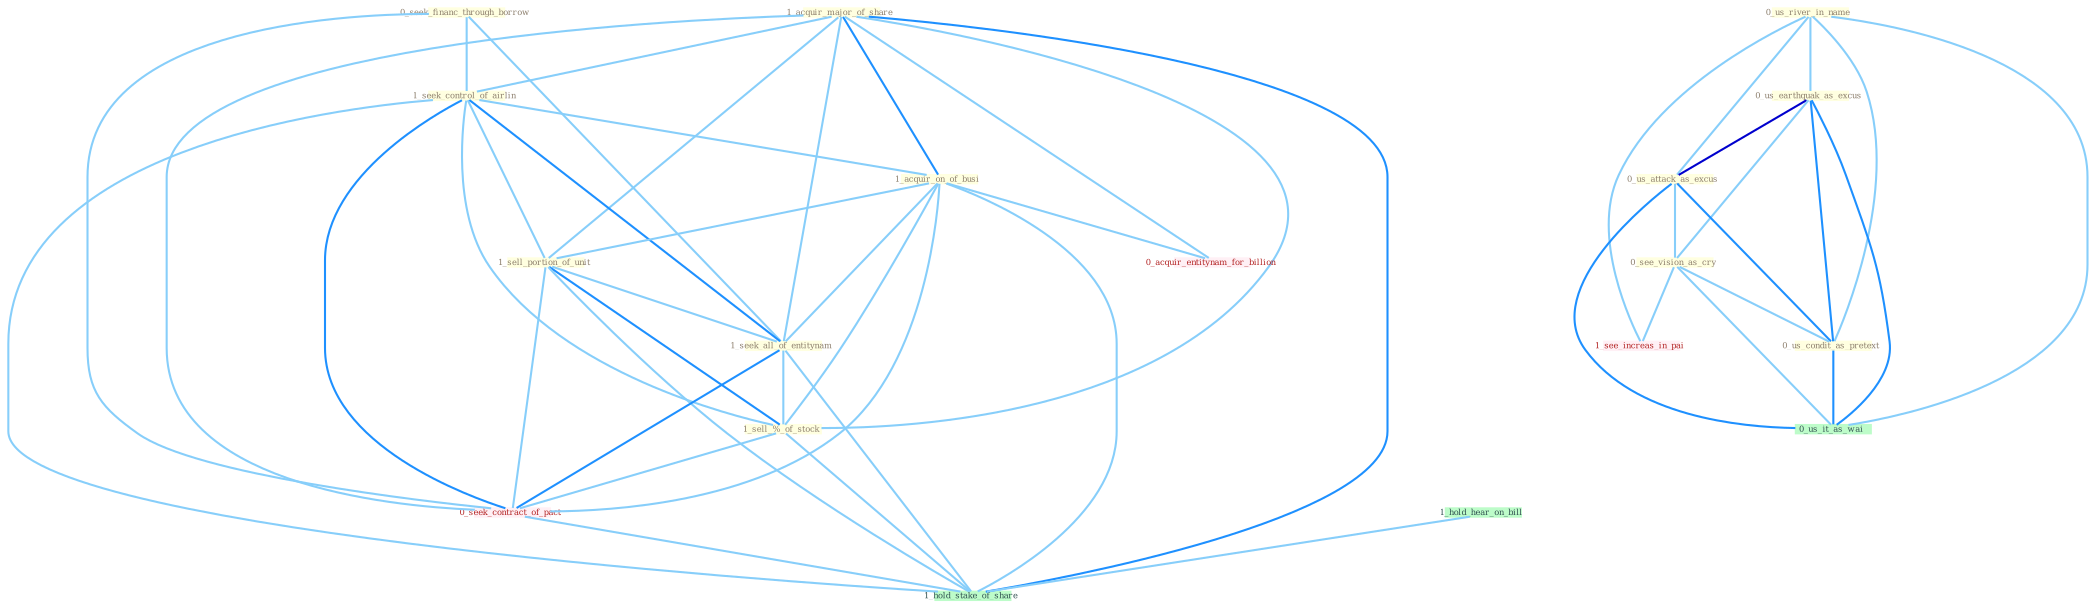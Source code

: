 Graph G{ 
    node
    [shape=polygon,style=filled,width=.5,height=.06,color="#BDFCC9",fixedsize=true,fontsize=4,
    fontcolor="#2f4f4f"];
    {node
    [color="#ffffe0", fontcolor="#8b7d6b"] "0_seek_financ_through_borrow " "0_us_river_in_name " "0_us_earthquak_as_excus " "1_acquir_major_of_share " "1_seek_control_of_airlin " "1_acquir_on_of_busi " "0_us_attack_as_excus " "1_sell_portion_of_unit " "0_see_vision_as_cry " "0_us_condit_as_pretext " "1_seek_all_of_entitynam " "1_sell_%_of_stock "}
{node [color="#fff0f5", fontcolor="#b22222"] "0_seek_contract_of_pact " "0_acquir_entitynam_for_billion " "1_see_increas_in_pai "}
edge [color="#B0E2FF"];

	"0_seek_financ_through_borrow " -- "1_seek_control_of_airlin " [w="1", color="#87cefa" ];
	"0_seek_financ_through_borrow " -- "1_seek_all_of_entitynam " [w="1", color="#87cefa" ];
	"0_seek_financ_through_borrow " -- "0_seek_contract_of_pact " [w="1", color="#87cefa" ];
	"0_us_river_in_name " -- "0_us_earthquak_as_excus " [w="1", color="#87cefa" ];
	"0_us_river_in_name " -- "0_us_attack_as_excus " [w="1", color="#87cefa" ];
	"0_us_river_in_name " -- "0_us_condit_as_pretext " [w="1", color="#87cefa" ];
	"0_us_river_in_name " -- "0_us_it_as_wai " [w="1", color="#87cefa" ];
	"0_us_river_in_name " -- "1_see_increas_in_pai " [w="1", color="#87cefa" ];
	"0_us_earthquak_as_excus " -- "0_us_attack_as_excus " [w="3", color="#0000cd" , len=0.6];
	"0_us_earthquak_as_excus " -- "0_see_vision_as_cry " [w="1", color="#87cefa" ];
	"0_us_earthquak_as_excus " -- "0_us_condit_as_pretext " [w="2", color="#1e90ff" , len=0.8];
	"0_us_earthquak_as_excus " -- "0_us_it_as_wai " [w="2", color="#1e90ff" , len=0.8];
	"1_acquir_major_of_share " -- "1_seek_control_of_airlin " [w="1", color="#87cefa" ];
	"1_acquir_major_of_share " -- "1_acquir_on_of_busi " [w="2", color="#1e90ff" , len=0.8];
	"1_acquir_major_of_share " -- "1_sell_portion_of_unit " [w="1", color="#87cefa" ];
	"1_acquir_major_of_share " -- "1_seek_all_of_entitynam " [w="1", color="#87cefa" ];
	"1_acquir_major_of_share " -- "1_sell_%_of_stock " [w="1", color="#87cefa" ];
	"1_acquir_major_of_share " -- "0_seek_contract_of_pact " [w="1", color="#87cefa" ];
	"1_acquir_major_of_share " -- "0_acquir_entitynam_for_billion " [w="1", color="#87cefa" ];
	"1_acquir_major_of_share " -- "1_hold_stake_of_share " [w="2", color="#1e90ff" , len=0.8];
	"1_seek_control_of_airlin " -- "1_acquir_on_of_busi " [w="1", color="#87cefa" ];
	"1_seek_control_of_airlin " -- "1_sell_portion_of_unit " [w="1", color="#87cefa" ];
	"1_seek_control_of_airlin " -- "1_seek_all_of_entitynam " [w="2", color="#1e90ff" , len=0.8];
	"1_seek_control_of_airlin " -- "1_sell_%_of_stock " [w="1", color="#87cefa" ];
	"1_seek_control_of_airlin " -- "0_seek_contract_of_pact " [w="2", color="#1e90ff" , len=0.8];
	"1_seek_control_of_airlin " -- "1_hold_stake_of_share " [w="1", color="#87cefa" ];
	"1_acquir_on_of_busi " -- "1_sell_portion_of_unit " [w="1", color="#87cefa" ];
	"1_acquir_on_of_busi " -- "1_seek_all_of_entitynam " [w="1", color="#87cefa" ];
	"1_acquir_on_of_busi " -- "1_sell_%_of_stock " [w="1", color="#87cefa" ];
	"1_acquir_on_of_busi " -- "0_seek_contract_of_pact " [w="1", color="#87cefa" ];
	"1_acquir_on_of_busi " -- "0_acquir_entitynam_for_billion " [w="1", color="#87cefa" ];
	"1_acquir_on_of_busi " -- "1_hold_stake_of_share " [w="1", color="#87cefa" ];
	"0_us_attack_as_excus " -- "0_see_vision_as_cry " [w="1", color="#87cefa" ];
	"0_us_attack_as_excus " -- "0_us_condit_as_pretext " [w="2", color="#1e90ff" , len=0.8];
	"0_us_attack_as_excus " -- "0_us_it_as_wai " [w="2", color="#1e90ff" , len=0.8];
	"1_sell_portion_of_unit " -- "1_seek_all_of_entitynam " [w="1", color="#87cefa" ];
	"1_sell_portion_of_unit " -- "1_sell_%_of_stock " [w="2", color="#1e90ff" , len=0.8];
	"1_sell_portion_of_unit " -- "0_seek_contract_of_pact " [w="1", color="#87cefa" ];
	"1_sell_portion_of_unit " -- "1_hold_stake_of_share " [w="1", color="#87cefa" ];
	"0_see_vision_as_cry " -- "0_us_condit_as_pretext " [w="1", color="#87cefa" ];
	"0_see_vision_as_cry " -- "0_us_it_as_wai " [w="1", color="#87cefa" ];
	"0_see_vision_as_cry " -- "1_see_increas_in_pai " [w="1", color="#87cefa" ];
	"0_us_condit_as_pretext " -- "0_us_it_as_wai " [w="2", color="#1e90ff" , len=0.8];
	"1_seek_all_of_entitynam " -- "1_sell_%_of_stock " [w="1", color="#87cefa" ];
	"1_seek_all_of_entitynam " -- "0_seek_contract_of_pact " [w="2", color="#1e90ff" , len=0.8];
	"1_seek_all_of_entitynam " -- "1_hold_stake_of_share " [w="1", color="#87cefa" ];
	"1_sell_%_of_stock " -- "0_seek_contract_of_pact " [w="1", color="#87cefa" ];
	"1_sell_%_of_stock " -- "1_hold_stake_of_share " [w="1", color="#87cefa" ];
	"0_seek_contract_of_pact " -- "1_hold_stake_of_share " [w="1", color="#87cefa" ];
	"1_hold_hear_on_bill " -- "1_hold_stake_of_share " [w="1", color="#87cefa" ];
}